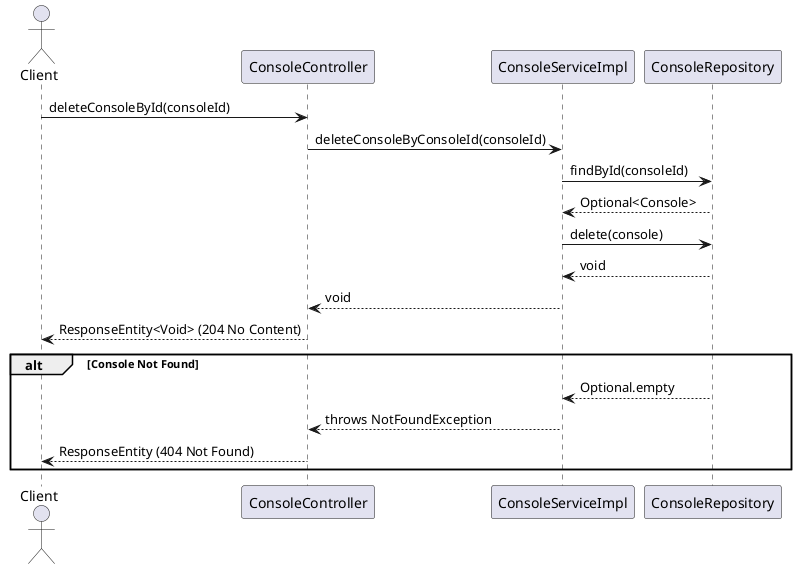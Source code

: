 @startuml
actor Client

Client -> ConsoleController : deleteConsoleById(consoleId)
ConsoleController -> ConsoleServiceImpl : deleteConsoleByConsoleId(consoleId)
ConsoleServiceImpl -> ConsoleRepository : findById(consoleId)
ConsoleRepository --> ConsoleServiceImpl : Optional<Console>
ConsoleServiceImpl -> ConsoleRepository : delete(console)
ConsoleRepository --> ConsoleServiceImpl : void
ConsoleServiceImpl --> ConsoleController : void
ConsoleController --> Client : ResponseEntity<Void> (204 No Content)

alt Console Not Found
    ConsoleRepository --> ConsoleServiceImpl : Optional.empty
    ConsoleServiceImpl --> ConsoleController : throws NotFoundException
    ConsoleController --> Client : ResponseEntity (404 Not Found)
end

@enduml
